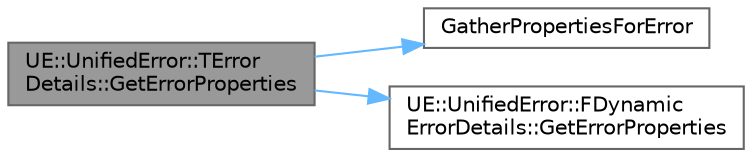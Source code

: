 digraph "UE::UnifiedError::TErrorDetails::GetErrorProperties"
{
 // INTERACTIVE_SVG=YES
 // LATEX_PDF_SIZE
  bgcolor="transparent";
  edge [fontname=Helvetica,fontsize=10,labelfontname=Helvetica,labelfontsize=10];
  node [fontname=Helvetica,fontsize=10,shape=box,height=0.2,width=0.4];
  rankdir="LR";
  Node1 [id="Node000001",label="UE::UnifiedError::TError\lDetails::GetErrorProperties",height=0.2,width=0.4,color="gray40", fillcolor="grey60", style="filled", fontcolor="black",tooltip="GetErrorProperties; by default pass through to the InnerErrorDetails."];
  Node1 -> Node2 [id="edge1_Node000001_Node000002",color="steelblue1",style="solid",tooltip=" "];
  Node2 [id="Node000002",label="GatherPropertiesForError",height=0.2,width=0.4,color="grey40", fillcolor="white", style="filled",URL="$d3/ddb/UnifiedError_8h.html#ac23d9775b9ed36f6aee56343c2c2ba10",tooltip=" "];
  Node1 -> Node3 [id="edge2_Node000001_Node000003",color="steelblue1",style="solid",tooltip=" "];
  Node3 [id="Node000003",label="UE::UnifiedError::FDynamic\lErrorDetails::GetErrorProperties",height=0.2,width=0.4,color="grey40", fillcolor="white", style="filled",URL="$df/d70/classUE_1_1UnifiedError_1_1FDynamicErrorDetails.html#ab15773360d25dbdf0b0d459915b64d45",tooltip="GetErrorProperties; by default pass through to the InnerErrorDetails."];
}
